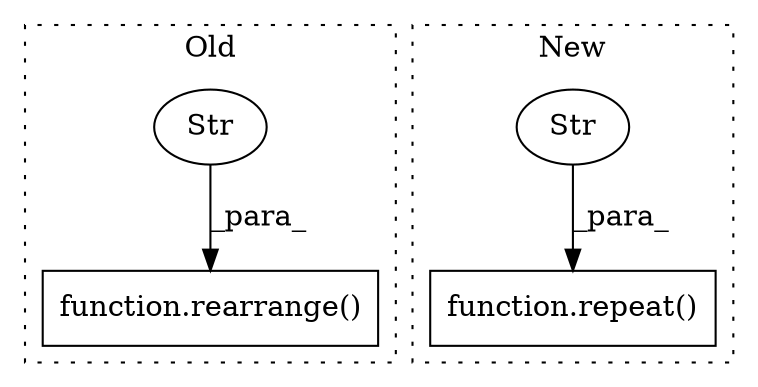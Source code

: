 digraph G {
subgraph cluster0 {
1 [label="function.rearrange()" a="75" s="6784,6819" l="10,1" shape="box"];
4 [label="Str" a="66" s="6797" l="22" shape="ellipse"];
label = "Old";
style="dotted";
}
subgraph cluster1 {
2 [label="function.repeat()" a="75" s="6607,6649" l="7,16" shape="box"];
3 [label="Str" a="66" s="6625" l="24" shape="ellipse"];
label = "New";
style="dotted";
}
3 -> 2 [label="_para_"];
4 -> 1 [label="_para_"];
}